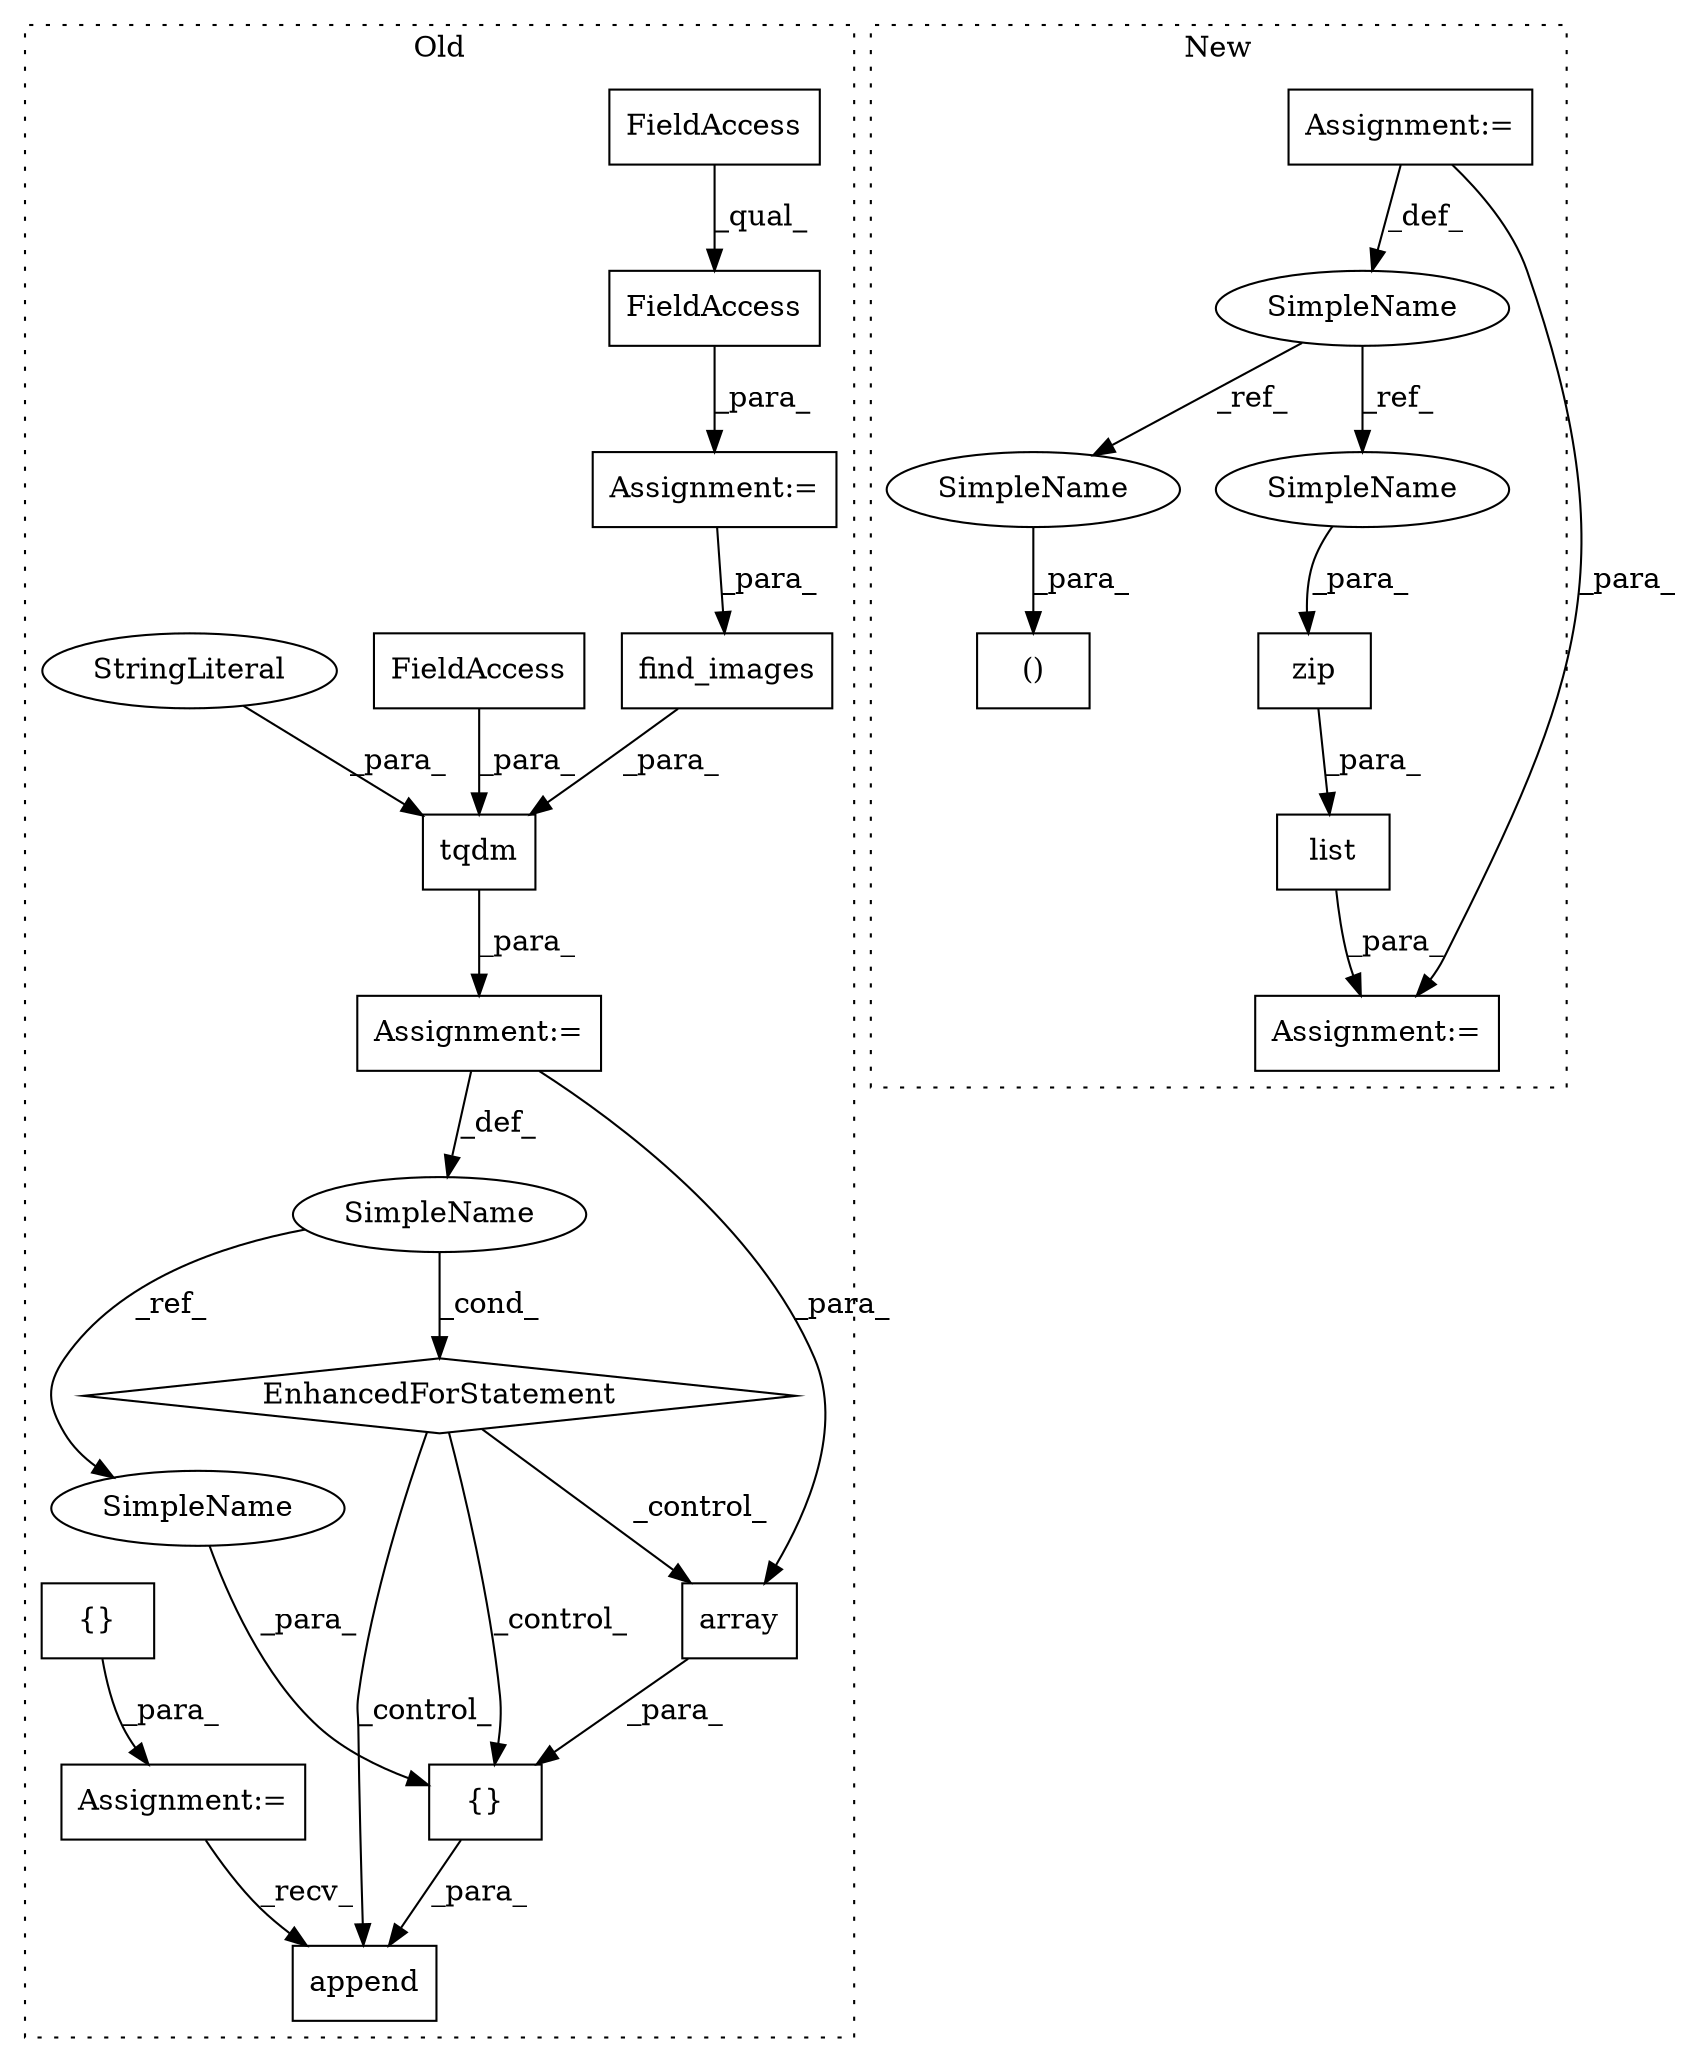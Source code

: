 digraph G {
subgraph cluster0 {
1 [label="find_images" a="32" s="7126,7147" l="12,1" shape="box"];
6 [label="tqdm" a="32" s="7116,7169" l="5,1" shape="box"];
7 [label="FieldAccess" a="22" s="7159" l="10" shape="box"];
8 [label="StringLiteral" a="45" s="7149" l="9" shape="ellipse"];
11 [label="Assignment:=" a="7" s="6934" l="1" shape="box"];
12 [label="FieldAccess" a="22" s="6935" l="19" shape="box"];
13 [label="FieldAccess" a="22" s="6935" l="9" shape="box"];
14 [label="array" a="32" s="7270,7285" l="6,1" shape="box"];
15 [label="EnhancedForStatement" a="70" s="7045,7170" l="53,2" shape="diamond"];
16 [label="{}" a="4" s="7246,7329" l="1,1" shape="box"];
17 [label="SimpleName" a="42" s="7110" l="3" shape="ellipse"];
18 [label="Assignment:=" a="7" s="7045,7170" l="53,2" shape="box"];
19 [label="append" a="32" s="7230,7330" l="7,1" shape="box"];
20 [label="{}" a="4" s="7037" l="2" shape="box"];
21 [label="Assignment:=" a="7" s="7025" l="1" shape="box"];
22 [label="SimpleName" a="42" s="7247" l="3" shape="ellipse"];
label = "Old";
style="dotted";
}
subgraph cluster1 {
2 [label="list" a="32" s="8326,8336" l="5,1" shape="box"];
3 [label="zip" a="32" s="8423,8457" l="4,1" shape="box"];
4 [label="SimpleName" a="42" s="7934" l="13" shape="ellipse"];
5 [label="()" a="106" s="8162" l="58" shape="box"];
9 [label="Assignment:=" a="7" s="8311" l="1" shape="box"];
10 [label="Assignment:=" a="7" s="7934" l="13" shape="box"];
23 [label="SimpleName" a="42" s="8427" l="13" shape="ellipse"];
24 [label="SimpleName" a="42" s="8162" l="13" shape="ellipse"];
label = "New";
style="dotted";
}
1 -> 6 [label="_para_"];
2 -> 9 [label="_para_"];
3 -> 2 [label="_para_"];
4 -> 24 [label="_ref_"];
4 -> 23 [label="_ref_"];
6 -> 18 [label="_para_"];
7 -> 6 [label="_para_"];
8 -> 6 [label="_para_"];
10 -> 9 [label="_para_"];
10 -> 4 [label="_def_"];
11 -> 1 [label="_para_"];
12 -> 11 [label="_para_"];
13 -> 12 [label="_qual_"];
14 -> 16 [label="_para_"];
15 -> 16 [label="_control_"];
15 -> 19 [label="_control_"];
15 -> 14 [label="_control_"];
16 -> 19 [label="_para_"];
17 -> 22 [label="_ref_"];
17 -> 15 [label="_cond_"];
18 -> 17 [label="_def_"];
18 -> 14 [label="_para_"];
20 -> 21 [label="_para_"];
21 -> 19 [label="_recv_"];
22 -> 16 [label="_para_"];
23 -> 3 [label="_para_"];
24 -> 5 [label="_para_"];
}